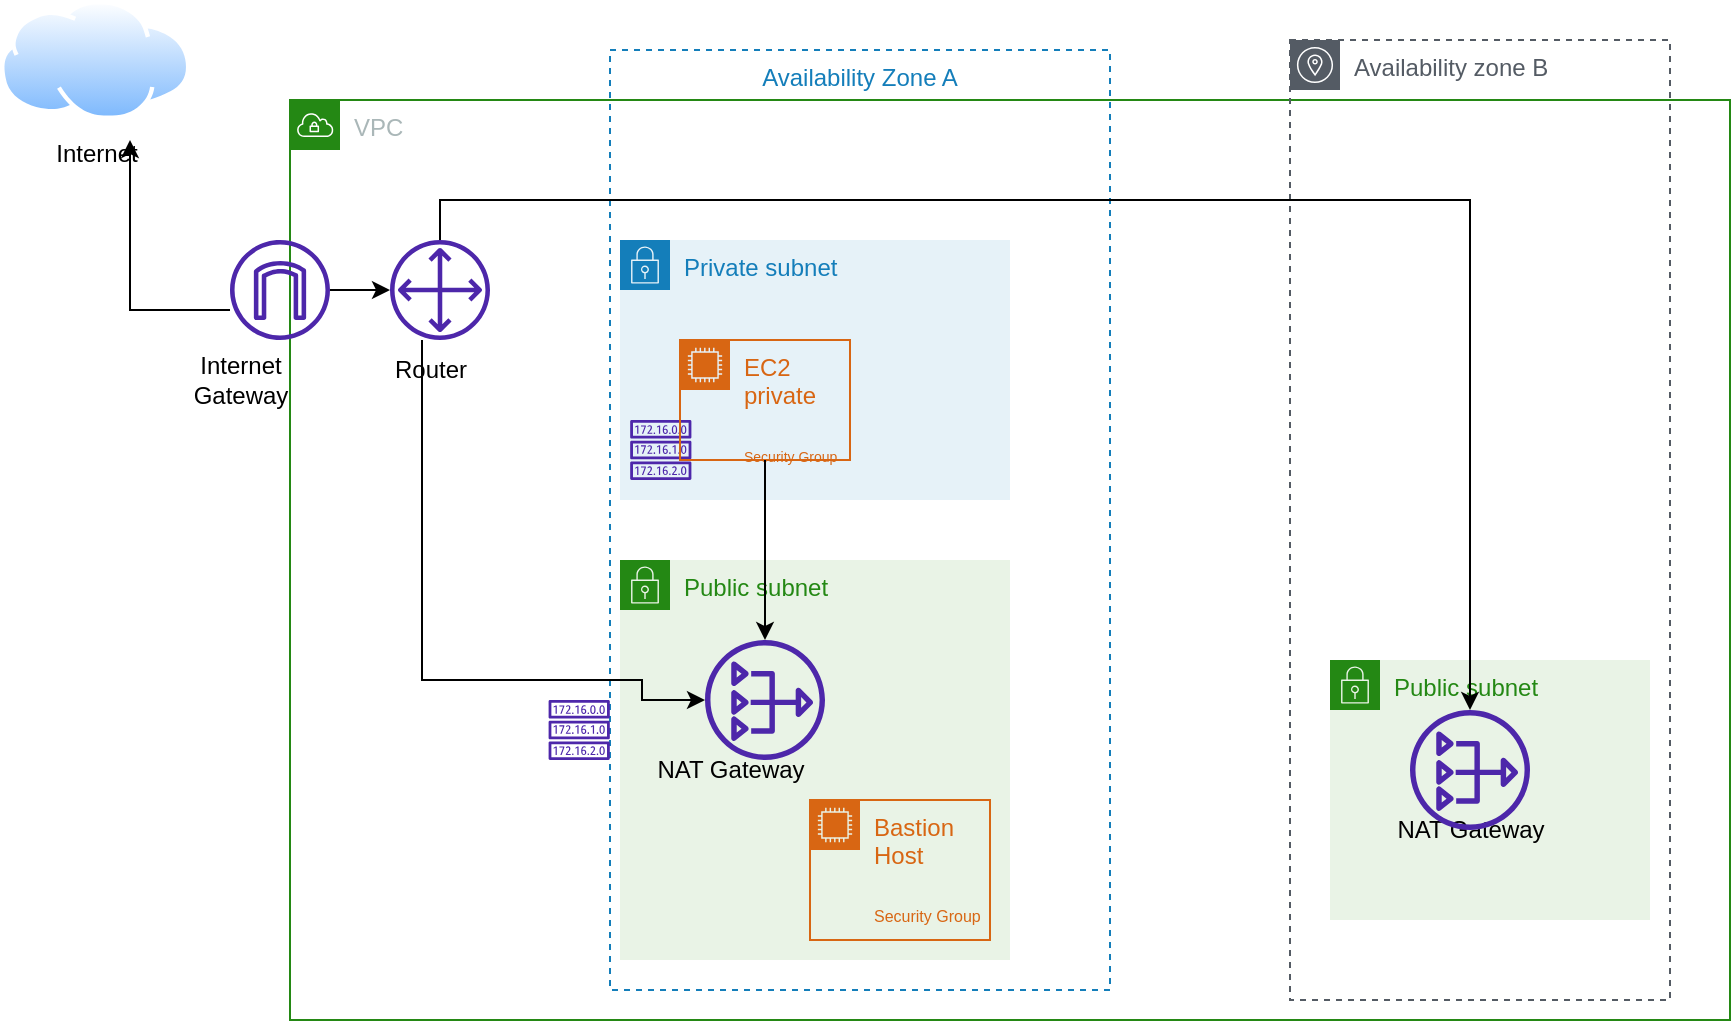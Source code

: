 <mxfile version="20.1.1" type="github">
  <diagram id="0R2ht4pweAc41cvP688j" name="Page-1">
    <mxGraphModel dx="1888" dy="635" grid="1" gridSize="10" guides="1" tooltips="1" connect="1" arrows="1" fold="1" page="1" pageScale="1" pageWidth="850" pageHeight="1100" math="0" shadow="0">
      <root>
        <mxCell id="0" />
        <mxCell id="1" parent="0" />
        <mxCell id="j8CXmkcdGuTl3-NZ6Nu5-29" value="Internet&lt;br&gt;Gateway" style="text;html=1;align=center;verticalAlign=middle;resizable=0;points=[];autosize=1;strokeColor=none;fillColor=none;" vertex="1" parent="1">
          <mxGeometry x="-10" y="260" width="70" height="40" as="geometry" />
        </mxCell>
        <mxCell id="j8CXmkcdGuTl3-NZ6Nu5-9" value="VPC" style="points=[[0,0],[0.25,0],[0.5,0],[0.75,0],[1,0],[1,0.25],[1,0.5],[1,0.75],[1,1],[0.75,1],[0.5,1],[0.25,1],[0,1],[0,0.75],[0,0.5],[0,0.25]];outlineConnect=0;gradientColor=none;html=1;whiteSpace=wrap;fontSize=12;fontStyle=0;container=1;pointerEvents=0;collapsible=0;recursiveResize=0;shape=mxgraph.aws4.group;grIcon=mxgraph.aws4.group_vpc;strokeColor=#248814;fillColor=none;verticalAlign=top;align=left;spacingLeft=30;fontColor=#AAB7B8;dashed=0;" vertex="1" parent="1">
          <mxGeometry x="50" y="140" width="720" height="460" as="geometry" />
        </mxCell>
        <mxCell id="j8CXmkcdGuTl3-NZ6Nu5-10" value="Availability Zone A" style="fillColor=none;strokeColor=#147EBA;dashed=1;verticalAlign=top;fontStyle=0;fontColor=#147EBA;" vertex="1" parent="j8CXmkcdGuTl3-NZ6Nu5-9">
          <mxGeometry x="160" y="-25" width="250" height="470" as="geometry" />
        </mxCell>
        <mxCell id="j8CXmkcdGuTl3-NZ6Nu5-12" value="Availability zone B" style="sketch=0;outlineConnect=0;gradientColor=none;html=1;whiteSpace=wrap;fontSize=12;fontStyle=0;shape=mxgraph.aws4.group;grIcon=mxgraph.aws4.group_availability_zone;strokeColor=#545B64;fillColor=none;verticalAlign=top;align=left;spacingLeft=30;fontColor=#545B64;dashed=1;" vertex="1" parent="j8CXmkcdGuTl3-NZ6Nu5-9">
          <mxGeometry x="500" y="-30" width="190" height="480" as="geometry" />
        </mxCell>
        <mxCell id="j8CXmkcdGuTl3-NZ6Nu5-14" value="Private subnet" style="points=[[0,0],[0.25,0],[0.5,0],[0.75,0],[1,0],[1,0.25],[1,0.5],[1,0.75],[1,1],[0.75,1],[0.5,1],[0.25,1],[0,1],[0,0.75],[0,0.5],[0,0.25]];outlineConnect=0;gradientColor=none;html=1;whiteSpace=wrap;fontSize=12;fontStyle=0;container=1;pointerEvents=0;collapsible=0;recursiveResize=0;shape=mxgraph.aws4.group;grIcon=mxgraph.aws4.group_security_group;grStroke=0;strokeColor=#147EBA;fillColor=#E6F2F8;verticalAlign=top;align=left;spacingLeft=30;fontColor=#147EBA;dashed=0;" vertex="1" parent="j8CXmkcdGuTl3-NZ6Nu5-9">
          <mxGeometry x="165" y="70" width="195" height="130" as="geometry" />
        </mxCell>
        <mxCell id="j8CXmkcdGuTl3-NZ6Nu5-48" value="" style="sketch=0;outlineConnect=0;fontColor=#232F3E;gradientColor=none;fillColor=#4D27AA;strokeColor=none;dashed=0;verticalLabelPosition=bottom;verticalAlign=top;align=center;html=1;fontSize=12;fontStyle=0;aspect=fixed;pointerEvents=1;shape=mxgraph.aws4.route_table;" vertex="1" parent="j8CXmkcdGuTl3-NZ6Nu5-14">
          <mxGeometry x="5" y="90" width="30.79" height="30" as="geometry" />
        </mxCell>
        <mxCell id="j8CXmkcdGuTl3-NZ6Nu5-44" value="" style="edgeStyle=orthogonalEdgeStyle;rounded=0;orthogonalLoop=1;jettySize=auto;html=1;fontSize=8;" edge="1" parent="j8CXmkcdGuTl3-NZ6Nu5-9" source="j8CXmkcdGuTl3-NZ6Nu5-15" target="j8CXmkcdGuTl3-NZ6Nu5-40">
          <mxGeometry relative="1" as="geometry" />
        </mxCell>
        <mxCell id="j8CXmkcdGuTl3-NZ6Nu5-15" value="" style="sketch=0;outlineConnect=0;fontColor=#232F3E;gradientColor=none;fillColor=#4D27AA;strokeColor=none;dashed=0;verticalLabelPosition=bottom;verticalAlign=top;align=center;html=1;fontSize=12;fontStyle=0;aspect=fixed;pointerEvents=1;shape=mxgraph.aws4.internet_gateway;" vertex="1" parent="j8CXmkcdGuTl3-NZ6Nu5-9">
          <mxGeometry x="-30" y="70" width="50" height="50" as="geometry" />
        </mxCell>
        <mxCell id="j8CXmkcdGuTl3-NZ6Nu5-24" value="EC2 private&lt;br&gt;&lt;br&gt;&lt;font style=&quot;font-size: 7px;&quot;&gt;Security Group&lt;/font&gt;" style="points=[[0,0],[0.25,0],[0.5,0],[0.75,0],[1,0],[1,0.25],[1,0.5],[1,0.75],[1,1],[0.75,1],[0.5,1],[0.25,1],[0,1],[0,0.75],[0,0.5],[0,0.25]];outlineConnect=0;gradientColor=none;html=1;whiteSpace=wrap;fontSize=12;fontStyle=0;container=1;pointerEvents=0;collapsible=0;recursiveResize=0;shape=mxgraph.aws4.group;grIcon=mxgraph.aws4.group_ec2_instance_contents;strokeColor=#D86613;fillColor=none;verticalAlign=top;align=left;spacingLeft=30;fontColor=#D86613;dashed=0;" vertex="1" parent="j8CXmkcdGuTl3-NZ6Nu5-9">
          <mxGeometry x="195" y="120" width="85" height="60" as="geometry" />
        </mxCell>
        <mxCell id="j8CXmkcdGuTl3-NZ6Nu5-28" value="" style="sketch=0;outlineConnect=0;fontColor=#232F3E;gradientColor=none;fillColor=#4D27AA;strokeColor=none;dashed=0;verticalLabelPosition=bottom;verticalAlign=top;align=center;html=1;fontSize=12;fontStyle=0;aspect=fixed;pointerEvents=1;shape=mxgraph.aws4.route_table;" vertex="1" parent="j8CXmkcdGuTl3-NZ6Nu5-9">
          <mxGeometry x="129.21" y="300" width="30.79" height="30" as="geometry" />
        </mxCell>
        <mxCell id="j8CXmkcdGuTl3-NZ6Nu5-30" value="Router" style="text;html=1;align=center;verticalAlign=middle;resizable=0;points=[];autosize=1;strokeColor=none;fillColor=none;" vertex="1" parent="j8CXmkcdGuTl3-NZ6Nu5-9">
          <mxGeometry x="40" y="120" width="60" height="30" as="geometry" />
        </mxCell>
        <mxCell id="j8CXmkcdGuTl3-NZ6Nu5-13" value="Public subnet" style="points=[[0,0],[0.25,0],[0.5,0],[0.75,0],[1,0],[1,0.25],[1,0.5],[1,0.75],[1,1],[0.75,1],[0.5,1],[0.25,1],[0,1],[0,0.75],[0,0.5],[0,0.25]];outlineConnect=0;gradientColor=none;html=1;whiteSpace=wrap;fontSize=12;fontStyle=0;container=1;pointerEvents=0;collapsible=0;recursiveResize=0;shape=mxgraph.aws4.group;grIcon=mxgraph.aws4.group_security_group;grStroke=0;strokeColor=#248814;fillColor=#E9F3E6;verticalAlign=top;align=left;spacingLeft=30;fontColor=#248814;dashed=0;" vertex="1" parent="j8CXmkcdGuTl3-NZ6Nu5-9">
          <mxGeometry x="165" y="230" width="195" height="200" as="geometry" />
        </mxCell>
        <mxCell id="j8CXmkcdGuTl3-NZ6Nu5-33" value="Bastion Host&lt;br&gt;&lt;br&gt;&lt;font style=&quot;font-size: 8px;&quot;&gt;Security Group&lt;/font&gt;" style="points=[[0,0],[0.25,0],[0.5,0],[0.75,0],[1,0],[1,0.25],[1,0.5],[1,0.75],[1,1],[0.75,1],[0.5,1],[0.25,1],[0,1],[0,0.75],[0,0.5],[0,0.25]];outlineConnect=0;gradientColor=none;html=1;whiteSpace=wrap;fontSize=12;fontStyle=0;container=1;pointerEvents=0;collapsible=0;recursiveResize=0;shape=mxgraph.aws4.group;grIcon=mxgraph.aws4.group_ec2_instance_contents;strokeColor=#D86613;fillColor=none;verticalAlign=top;align=left;spacingLeft=30;fontColor=#D86613;dashed=0;" vertex="1" parent="j8CXmkcdGuTl3-NZ6Nu5-13">
          <mxGeometry x="95" y="120" width="90" height="70" as="geometry" />
        </mxCell>
        <mxCell id="j8CXmkcdGuTl3-NZ6Nu5-40" value="" style="sketch=0;outlineConnect=0;fontColor=#232F3E;gradientColor=none;fillColor=#4D27AA;strokeColor=none;dashed=0;verticalLabelPosition=bottom;verticalAlign=top;align=center;html=1;fontSize=12;fontStyle=0;aspect=fixed;pointerEvents=1;shape=mxgraph.aws4.customer_gateway;" vertex="1" parent="j8CXmkcdGuTl3-NZ6Nu5-9">
          <mxGeometry x="50" y="70" width="50" height="50" as="geometry" />
        </mxCell>
        <mxCell id="j8CXmkcdGuTl3-NZ6Nu5-41" value="" style="edgeStyle=orthogonalEdgeStyle;rounded=0;orthogonalLoop=1;jettySize=auto;html=1;fontSize=8;" edge="1" source="j8CXmkcdGuTl3-NZ6Nu5-40" parent="j8CXmkcdGuTl3-NZ6Nu5-9" target="j8CXmkcdGuTl3-NZ6Nu5-49">
          <mxGeometry relative="1" as="geometry">
            <mxPoint x="175.79" y="350" as="targetPoint" />
            <Array as="points">
              <mxPoint x="66" y="290" />
              <mxPoint x="176" y="290" />
              <mxPoint x="176" y="300" />
            </Array>
          </mxGeometry>
        </mxCell>
        <mxCell id="j8CXmkcdGuTl3-NZ6Nu5-49" value="" style="sketch=0;outlineConnect=0;fontColor=#232F3E;gradientColor=none;fillColor=#4D27AA;strokeColor=none;dashed=0;verticalLabelPosition=bottom;verticalAlign=top;align=center;html=1;fontSize=12;fontStyle=0;aspect=fixed;pointerEvents=1;shape=mxgraph.aws4.nat_gateway;" vertex="1" parent="j8CXmkcdGuTl3-NZ6Nu5-9">
          <mxGeometry x="207.5" y="270" width="60" height="60" as="geometry" />
        </mxCell>
        <mxCell id="j8CXmkcdGuTl3-NZ6Nu5-47" value="&lt;font style=&quot;font-size: 12px;&quot;&gt;NAT Gateway&lt;/font&gt;" style="text;html=1;align=center;verticalAlign=middle;resizable=0;points=[];autosize=1;strokeColor=none;fillColor=none;fontSize=8;" vertex="1" parent="j8CXmkcdGuTl3-NZ6Nu5-9">
          <mxGeometry x="170" y="320" width="100" height="30" as="geometry" />
        </mxCell>
        <mxCell id="j8CXmkcdGuTl3-NZ6Nu5-53" value="" style="edgeStyle=orthogonalEdgeStyle;rounded=0;orthogonalLoop=1;jettySize=auto;html=1;fontSize=12;" edge="1" parent="j8CXmkcdGuTl3-NZ6Nu5-9" source="j8CXmkcdGuTl3-NZ6Nu5-24" target="j8CXmkcdGuTl3-NZ6Nu5-49">
          <mxGeometry relative="1" as="geometry" />
        </mxCell>
        <mxCell id="j8CXmkcdGuTl3-NZ6Nu5-55" value="Public subnet" style="points=[[0,0],[0.25,0],[0.5,0],[0.75,0],[1,0],[1,0.25],[1,0.5],[1,0.75],[1,1],[0.75,1],[0.5,1],[0.25,1],[0,1],[0,0.75],[0,0.5],[0,0.25]];outlineConnect=0;gradientColor=none;html=1;whiteSpace=wrap;fontSize=12;fontStyle=0;container=1;pointerEvents=0;collapsible=0;recursiveResize=0;shape=mxgraph.aws4.group;grIcon=mxgraph.aws4.group_security_group;grStroke=0;strokeColor=#248814;fillColor=#E9F3E6;verticalAlign=top;align=left;spacingLeft=30;fontColor=#248814;dashed=0;" vertex="1" parent="j8CXmkcdGuTl3-NZ6Nu5-9">
          <mxGeometry x="520" y="280" width="160" height="130" as="geometry" />
        </mxCell>
        <mxCell id="j8CXmkcdGuTl3-NZ6Nu5-56" value="&lt;font style=&quot;font-size: 12px;&quot;&gt;NAT Gateway&lt;/font&gt;" style="text;html=1;align=center;verticalAlign=middle;resizable=0;points=[];autosize=1;strokeColor=none;fillColor=none;fontSize=8;" vertex="1" parent="j8CXmkcdGuTl3-NZ6Nu5-55">
          <mxGeometry x="20" y="70" width="100" height="30" as="geometry" />
        </mxCell>
        <mxCell id="j8CXmkcdGuTl3-NZ6Nu5-58" value="" style="sketch=0;outlineConnect=0;fontColor=#232F3E;gradientColor=none;fillColor=#4D27AA;strokeColor=none;dashed=0;verticalLabelPosition=bottom;verticalAlign=top;align=center;html=1;fontSize=12;fontStyle=0;aspect=fixed;pointerEvents=1;shape=mxgraph.aws4.nat_gateway;" vertex="1" parent="j8CXmkcdGuTl3-NZ6Nu5-55">
          <mxGeometry x="40" y="25" width="60" height="60" as="geometry" />
        </mxCell>
        <mxCell id="j8CXmkcdGuTl3-NZ6Nu5-59" style="edgeStyle=orthogonalEdgeStyle;rounded=0;orthogonalLoop=1;jettySize=auto;html=1;fontSize=12;" edge="1" parent="j8CXmkcdGuTl3-NZ6Nu5-9" source="j8CXmkcdGuTl3-NZ6Nu5-40" target="j8CXmkcdGuTl3-NZ6Nu5-58">
          <mxGeometry relative="1" as="geometry">
            <Array as="points">
              <mxPoint x="75" y="50" />
              <mxPoint x="590" y="50" />
            </Array>
          </mxGeometry>
        </mxCell>
        <mxCell id="j8CXmkcdGuTl3-NZ6Nu5-31" value="Internet" style="aspect=fixed;perimeter=ellipsePerimeter;html=1;align=center;shadow=0;dashed=0;spacingTop=3;image;image=img/lib/active_directory/internet_cloud.svg;strokeColor=#3333FF;" vertex="1" parent="1">
          <mxGeometry x="-95" y="90" width="95.24" height="60" as="geometry" />
        </mxCell>
        <mxCell id="j8CXmkcdGuTl3-NZ6Nu5-32" style="edgeStyle=orthogonalEdgeStyle;rounded=0;orthogonalLoop=1;jettySize=auto;html=1;" edge="1" parent="1" source="j8CXmkcdGuTl3-NZ6Nu5-15">
          <mxGeometry relative="1" as="geometry">
            <mxPoint x="-30" y="160" as="targetPoint" />
            <Array as="points">
              <mxPoint x="-30" y="245" />
            </Array>
          </mxGeometry>
        </mxCell>
      </root>
    </mxGraphModel>
  </diagram>
</mxfile>
